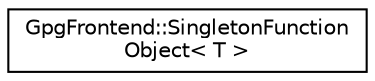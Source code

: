 digraph "Graphical Class Hierarchy"
{
 // INTERACTIVE_SVG=YES
 // LATEX_PDF_SIZE
  edge [fontname="Helvetica",fontsize="10",labelfontname="Helvetica",labelfontsize="10"];
  node [fontname="Helvetica",fontsize="10",shape=record];
  rankdir="LR";
  Node0 [label="GpgFrontend::SingletonFunction\lObject\< T \>",height=0.2,width=0.4,color="black", fillcolor="white", style="filled",URL="$classGpgFrontend_1_1SingletonFunctionObject.html",tooltip=" "];
}
